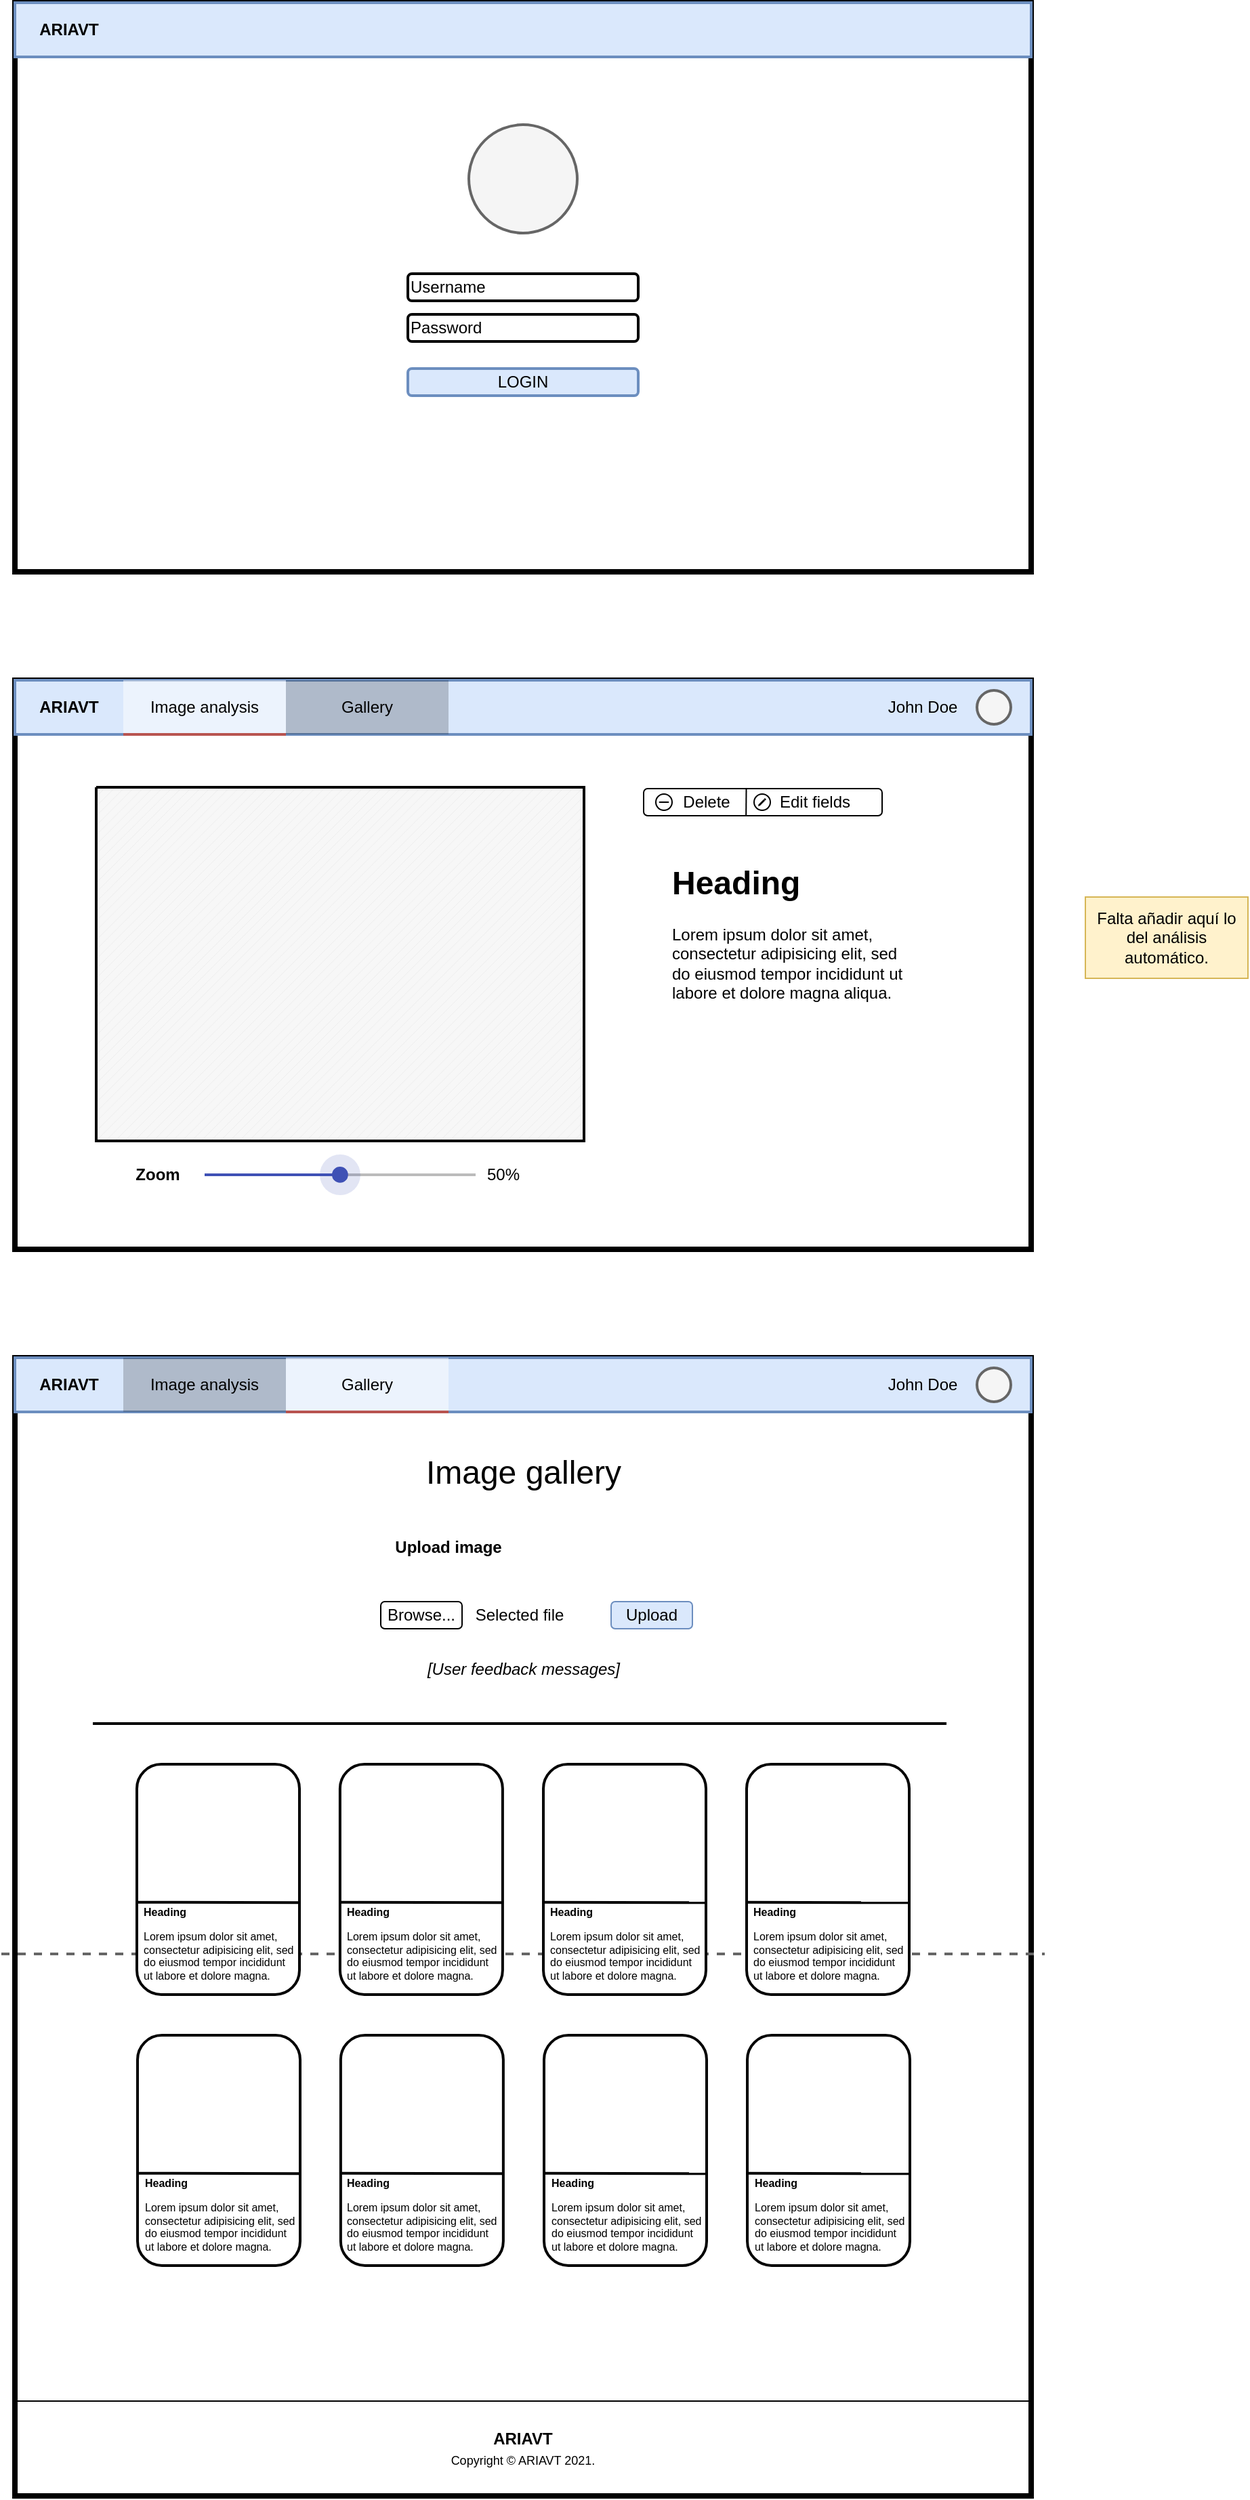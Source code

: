 <mxfile version="14.6.13" type="device"><diagram id="2P7J59rTbkqy2IfQGtok" name="Web"><mxGraphModel dx="3189" dy="2274" grid="1" gridSize="10" guides="1" tooltips="1" connect="1" arrows="1" fold="1" page="1" pageScale="1" pageWidth="850" pageHeight="1100" math="0" shadow="0"><root><mxCell id="0"/><mxCell id="1" parent="0"/><mxCell id="DQ-9Gm7jtD86IUFqT185-7" value="" style="rounded=0;whiteSpace=wrap;html=1;strokeWidth=4;fillColor=none;" parent="1" vertex="1"><mxGeometry x="-800" y="-540" width="750" height="420" as="geometry"/></mxCell><mxCell id="nACveJMZcyrTKCc8rdK--31" value="" style="verticalLabelPosition=bottom;verticalAlign=top;html=1;shape=mxgraph.basic.patternFillRect;fillStyle=diag;step=5;fillStrokeWidth=0.2;fillStrokeColor=#dddddd;shadow=0;sketch=0;fontSize=12;strokeColor=#000000;strokeWidth=2;align=center;fillColor=#F7F7F7;" vertex="1" parent="1"><mxGeometry x="-740" y="-461" width="360" height="261" as="geometry"/></mxCell><mxCell id="DQ-9Gm7jtD86IUFqT185-13" value="" style="rounded=0;whiteSpace=wrap;html=1;strokeWidth=4;fillColor=none;" parent="1" vertex="1"><mxGeometry x="-800" y="-40" width="750" height="840" as="geometry"/></mxCell><mxCell id="DQ-9Gm7jtD86IUFqT185-30" value="" style="endArrow=none;dashed=1;html=1;fontSize=12;strokeWidth=2;fillColor=#f5f5f5;strokeColor=#666666;" parent="1" edge="1"><mxGeometry width="50" height="50" relative="1" as="geometry"><mxPoint x="-810" y="400" as="sourcePoint"/><mxPoint x="-40" y="400" as="targetPoint"/></mxGeometry></mxCell><mxCell id="W2WXAp7lY0XjYyuK5m55-5" value="" style="rounded=0;whiteSpace=wrap;html=1;strokeWidth=4;fillColor=none;" parent="1" vertex="1"><mxGeometry x="-800" y="-1040" width="750" height="420" as="geometry"/></mxCell><mxCell id="W2WXAp7lY0XjYyuK5m55-7" value="" style="rounded=0;whiteSpace=wrap;html=1;strokeWidth=2;fillColor=#dae8fc;strokeColor=#6c8ebf;" parent="1" vertex="1"><mxGeometry x="-800" y="-1040" width="750" height="40" as="geometry"/></mxCell><mxCell id="W2WXAp7lY0XjYyuK5m55-10" value="Username" style="rounded=1;whiteSpace=wrap;html=1;strokeWidth=2;align=left;" parent="1" vertex="1"><mxGeometry x="-510" y="-840" width="170" height="20" as="geometry"/></mxCell><mxCell id="W2WXAp7lY0XjYyuK5m55-12" value="Password" style="rounded=1;whiteSpace=wrap;html=1;strokeWidth=2;align=left;" parent="1" vertex="1"><mxGeometry x="-510" y="-810" width="170" height="20" as="geometry"/></mxCell><mxCell id="W2WXAp7lY0XjYyuK5m55-15" value="LOGIN" style="rounded=1;whiteSpace=wrap;html=1;strokeWidth=2;align=center;fillColor=#dae8fc;strokeColor=#6c8ebf;" parent="1" vertex="1"><mxGeometry x="-510" y="-770" width="170" height="20" as="geometry"/></mxCell><mxCell id="W2WXAp7lY0XjYyuK5m55-16" value="" style="ellipse;whiteSpace=wrap;html=1;aspect=fixed;strokeWidth=2;align=center;fillColor=#f5f5f5;strokeColor=#666666;fontColor=#333333;" parent="1" vertex="1"><mxGeometry x="-465" y="-950" width="80" height="80" as="geometry"/></mxCell><mxCell id="W2WXAp7lY0XjYyuK5m55-17" value="ARIAVT" style="text;html=1;strokeColor=none;fillColor=none;align=center;verticalAlign=middle;whiteSpace=wrap;rounded=0;fontStyle=1" parent="1" vertex="1"><mxGeometry x="-780" y="-1030" width="40" height="20" as="geometry"/></mxCell><mxCell id="DQ-9Gm7jtD86IUFqT185-1" value="" style="rounded=0;whiteSpace=wrap;html=1;strokeWidth=2;fillColor=#dae8fc;strokeColor=#6c8ebf;" parent="1" vertex="1"><mxGeometry x="-800" y="-540" width="750" height="40" as="geometry"/></mxCell><mxCell id="DQ-9Gm7jtD86IUFqT185-6" value="ARIAVT" style="text;html=1;strokeColor=none;fillColor=none;align=center;verticalAlign=middle;whiteSpace=wrap;rounded=0;fontStyle=1" parent="1" vertex="1"><mxGeometry x="-780" y="-530" width="40" height="20" as="geometry"/></mxCell><mxCell id="DQ-9Gm7jtD86IUFqT185-8" value="Image analysis" style="rounded=0;whiteSpace=wrap;html=1;strokeColor=none;opacity=50;" parent="1" vertex="1"><mxGeometry x="-720" y="-540" width="120" height="40" as="geometry"/></mxCell><mxCell id="DQ-9Gm7jtD86IUFqT185-9" value="Gallery" style="rounded=0;whiteSpace=wrap;html=1;strokeColor=none;opacity=20;fillColor=#000000;" parent="1" vertex="1"><mxGeometry x="-600" y="-540" width="120" height="40" as="geometry"/></mxCell><mxCell id="DQ-9Gm7jtD86IUFqT185-10" value="" style="endArrow=none;html=1;entryX=1;entryY=1;entryDx=0;entryDy=0;exitX=0;exitY=1;exitDx=0;exitDy=0;strokeWidth=2;fillColor=#f8cecc;strokeColor=#b85450;" parent="1" source="DQ-9Gm7jtD86IUFqT185-8" target="DQ-9Gm7jtD86IUFqT185-8" edge="1"><mxGeometry width="50" height="50" relative="1" as="geometry"><mxPoint x="-670" y="-440" as="sourcePoint"/><mxPoint x="-620" y="-490" as="targetPoint"/></mxGeometry></mxCell><mxCell id="DQ-9Gm7jtD86IUFqT185-11" value="" style="ellipse;whiteSpace=wrap;html=1;aspect=fixed;strokeWidth=2;align=center;fillColor=#f5f5f5;strokeColor=#666666;fontColor=#333333;" parent="1" vertex="1"><mxGeometry x="-90" y="-532.5" width="25" height="25" as="geometry"/></mxCell><mxCell id="DQ-9Gm7jtD86IUFqT185-12" value="John Doe" style="text;html=1;strokeColor=none;fillColor=none;align=center;verticalAlign=middle;whiteSpace=wrap;rounded=0;opacity=50;" parent="1" vertex="1"><mxGeometry x="-160" y="-530" width="60" height="20" as="geometry"/></mxCell><mxCell id="DQ-9Gm7jtD86IUFqT185-14" value="" style="rounded=0;whiteSpace=wrap;html=1;strokeWidth=2;fillColor=#dae8fc;strokeColor=#6c8ebf;" parent="1" vertex="1"><mxGeometry x="-800" y="-40" width="750" height="40" as="geometry"/></mxCell><mxCell id="DQ-9Gm7jtD86IUFqT185-15" value="ARIAVT" style="text;html=1;strokeColor=none;fillColor=none;align=center;verticalAlign=middle;whiteSpace=wrap;rounded=0;fontStyle=1" parent="1" vertex="1"><mxGeometry x="-780" y="-30" width="40" height="20" as="geometry"/></mxCell><mxCell id="DQ-9Gm7jtD86IUFqT185-16" value="Image analysis" style="rounded=0;whiteSpace=wrap;html=1;strokeColor=none;opacity=20;fillColor=#000000;" parent="1" vertex="1"><mxGeometry x="-720" y="-40" width="120" height="40" as="geometry"/></mxCell><mxCell id="DQ-9Gm7jtD86IUFqT185-17" value="Gallery" style="rounded=0;whiteSpace=wrap;html=1;strokeColor=none;opacity=50;fillColor=#FFFFFF;" parent="1" vertex="1"><mxGeometry x="-600" y="-40" width="120" height="40" as="geometry"/></mxCell><mxCell id="DQ-9Gm7jtD86IUFqT185-18" value="" style="endArrow=none;html=1;entryX=1;entryY=1;entryDx=0;entryDy=0;strokeWidth=2;fillColor=#f8cecc;strokeColor=#b85450;exitX=0;exitY=1;exitDx=0;exitDy=0;" parent="1" source="DQ-9Gm7jtD86IUFqT185-17" target="DQ-9Gm7jtD86IUFqT185-17" edge="1"><mxGeometry width="50" height="50" relative="1" as="geometry"><mxPoint x="-602.527" as="sourcePoint"/><mxPoint x="-620" y="10" as="targetPoint"/></mxGeometry></mxCell><mxCell id="DQ-9Gm7jtD86IUFqT185-19" value="" style="ellipse;whiteSpace=wrap;html=1;aspect=fixed;strokeWidth=2;align=center;fillColor=#f5f5f5;strokeColor=#666666;fontColor=#333333;" parent="1" vertex="1"><mxGeometry x="-90" y="-32.5" width="25" height="25" as="geometry"/></mxCell><mxCell id="DQ-9Gm7jtD86IUFqT185-20" value="John Doe" style="text;html=1;strokeColor=none;fillColor=none;align=center;verticalAlign=middle;whiteSpace=wrap;rounded=0;opacity=50;" parent="1" vertex="1"><mxGeometry x="-160" y="-30" width="60" height="20" as="geometry"/></mxCell><mxCell id="DQ-9Gm7jtD86IUFqT185-21" value="" style="rounded=1;whiteSpace=wrap;html=1;fillColor=#FFFFFF;strokeWidth=2;" parent="1" vertex="1"><mxGeometry x="-710" y="260" width="120" height="170" as="geometry"/></mxCell><mxCell id="DQ-9Gm7jtD86IUFqT185-22" value="Image gallery" style="text;html=1;strokeColor=none;fillColor=none;align=center;verticalAlign=middle;whiteSpace=wrap;rounded=0;fontSize=24;" parent="1" vertex="1"><mxGeometry x="-542" y="30" width="235" height="30" as="geometry"/></mxCell><mxCell id="DQ-9Gm7jtD86IUFqT185-24" value="Upload" style="rounded=1;whiteSpace=wrap;html=1;fontSize=12;strokeColor=#6c8ebf;strokeWidth=1;fillColor=#dae8fc;verticalAlign=middle;" parent="1" vertex="1"><mxGeometry x="-360" y="140" width="60" height="20" as="geometry"/></mxCell><mxCell id="DQ-9Gm7jtD86IUFqT185-25" value="Upload image" style="text;html=1;strokeColor=none;fillColor=none;align=center;verticalAlign=middle;whiteSpace=wrap;rounded=0;fontSize=12;fontStyle=1" parent="1" vertex="1"><mxGeometry x="-530" y="90" width="100" height="20" as="geometry"/></mxCell><mxCell id="DQ-9Gm7jtD86IUFqT185-26" value="Browse..." style="rounded=1;whiteSpace=wrap;html=1;fontSize=12;strokeColor=#000000;strokeWidth=1;fillColor=#FFFFFF;" parent="1" vertex="1"><mxGeometry x="-530" y="140" width="60" height="20" as="geometry"/></mxCell><mxCell id="DQ-9Gm7jtD86IUFqT185-27" value="Selected file" style="text;html=1;strokeColor=none;fillColor=none;align=center;verticalAlign=middle;whiteSpace=wrap;rounded=0;fontSize=12;" parent="1" vertex="1"><mxGeometry x="-465" y="140" width="75" height="20" as="geometry"/></mxCell><mxCell id="DQ-9Gm7jtD86IUFqT185-28" value="" style="endArrow=none;html=1;fontSize=12;strokeWidth=2;" parent="1" edge="1"><mxGeometry width="50" height="50" relative="1" as="geometry"><mxPoint x="-742.5" y="230" as="sourcePoint"/><mxPoint x="-112.5" y="230" as="targetPoint"/></mxGeometry></mxCell><mxCell id="DQ-9Gm7jtD86IUFqT185-35" value="" style="endArrow=none;html=1;fontSize=12;strokeWidth=2;entryX=1.001;entryY=0.601;entryDx=0;entryDy=0;entryPerimeter=0;exitX=0.003;exitY=0.599;exitDx=0;exitDy=0;exitPerimeter=0;" parent="1" source="DQ-9Gm7jtD86IUFqT185-21" target="DQ-9Gm7jtD86IUFqT185-21" edge="1"><mxGeometry width="50" height="50" relative="1" as="geometry"><mxPoint x="-700" y="380" as="sourcePoint"/><mxPoint x="-650" y="330" as="targetPoint"/></mxGeometry></mxCell><mxCell id="DQ-9Gm7jtD86IUFqT185-40" value="&lt;h1 style=&quot;font-size: 8px&quot;&gt;&lt;font style=&quot;font-size: 8px&quot;&gt;Heading&lt;/font&gt;&lt;/h1&gt;&lt;p style=&quot;font-size: 8px&quot;&gt;Lorem ipsum dolor sit amet, consectetur adipisicing elit, sed do eiusmod tempor incididunt ut labore et dolore magna.&lt;/p&gt;" style="text;html=1;strokeColor=none;fillColor=none;spacing=5;spacingTop=-20;whiteSpace=wrap;overflow=hidden;rounded=0;fontSize=8;" parent="1" vertex="1"><mxGeometry x="-710" y="370" width="120" height="60" as="geometry"/></mxCell><mxCell id="DQ-9Gm7jtD86IUFqT185-42" value="" style="rounded=1;whiteSpace=wrap;html=1;fillColor=#FFFFFF;strokeWidth=2;" parent="1" vertex="1"><mxGeometry x="-560.06" y="260" width="120" height="170" as="geometry"/></mxCell><mxCell id="DQ-9Gm7jtD86IUFqT185-43" value="" style="endArrow=none;html=1;fontSize=12;strokeWidth=2;entryX=1.001;entryY=0.601;entryDx=0;entryDy=0;entryPerimeter=0;exitX=0.003;exitY=0.599;exitDx=0;exitDy=0;exitPerimeter=0;" parent="1" source="DQ-9Gm7jtD86IUFqT185-42" target="DQ-9Gm7jtD86IUFqT185-42" edge="1"><mxGeometry width="50" height="50" relative="1" as="geometry"><mxPoint x="-550.06" y="380" as="sourcePoint"/><mxPoint x="-500.06" y="330" as="targetPoint"/></mxGeometry></mxCell><mxCell id="DQ-9Gm7jtD86IUFqT185-44" value="&lt;h1 style=&quot;font-size: 8px&quot;&gt;&lt;font style=&quot;font-size: 8px&quot;&gt;Heading&lt;/font&gt;&lt;/h1&gt;&lt;p style=&quot;font-size: 8px&quot;&gt;Lorem ipsum dolor sit amet, consectetur adipisicing elit, sed do eiusmod tempor incididunt ut labore et dolore magna.&lt;/p&gt;" style="text;html=1;strokeColor=none;fillColor=none;spacing=5;spacingTop=-20;whiteSpace=wrap;overflow=hidden;rounded=0;fontSize=8;" parent="1" vertex="1"><mxGeometry x="-560.06" y="370" width="120" height="60" as="geometry"/></mxCell><mxCell id="DQ-9Gm7jtD86IUFqT185-45" value="" style="rounded=1;whiteSpace=wrap;html=1;fillColor=#FFFFFF;strokeWidth=2;" parent="1" vertex="1"><mxGeometry x="-410.0" y="260" width="120" height="170" as="geometry"/></mxCell><mxCell id="DQ-9Gm7jtD86IUFqT185-46" value="" style="endArrow=none;html=1;fontSize=12;strokeWidth=2;entryX=1.001;entryY=0.601;entryDx=0;entryDy=0;entryPerimeter=0;exitX=0.003;exitY=0.599;exitDx=0;exitDy=0;exitPerimeter=0;" parent="1" source="DQ-9Gm7jtD86IUFqT185-45" target="DQ-9Gm7jtD86IUFqT185-45" edge="1"><mxGeometry width="50" height="50" relative="1" as="geometry"><mxPoint x="-400.0" y="380" as="sourcePoint"/><mxPoint x="-350" y="330" as="targetPoint"/></mxGeometry></mxCell><mxCell id="DQ-9Gm7jtD86IUFqT185-47" value="&lt;h1 style=&quot;font-size: 8px&quot;&gt;&lt;font style=&quot;font-size: 8px&quot;&gt;Heading&lt;/font&gt;&lt;/h1&gt;&lt;p style=&quot;font-size: 8px&quot;&gt;Lorem ipsum dolor sit amet, consectetur adipisicing elit, sed do eiusmod tempor incididunt ut labore et dolore magna.&lt;/p&gt;" style="text;html=1;strokeColor=none;fillColor=none;spacing=5;spacingTop=-20;whiteSpace=wrap;overflow=hidden;rounded=0;fontSize=8;" parent="1" vertex="1"><mxGeometry x="-410.0" y="370" width="120" height="60" as="geometry"/></mxCell><mxCell id="DQ-9Gm7jtD86IUFqT185-48" value="" style="rounded=1;whiteSpace=wrap;html=1;fillColor=#FFFFFF;strokeWidth=2;" parent="1" vertex="1"><mxGeometry x="-260.0" y="260" width="120" height="170" as="geometry"/></mxCell><mxCell id="DQ-9Gm7jtD86IUFqT185-49" value="" style="endArrow=none;html=1;fontSize=12;strokeWidth=2;entryX=1.001;entryY=0.601;entryDx=0;entryDy=0;entryPerimeter=0;exitX=0.003;exitY=0.599;exitDx=0;exitDy=0;exitPerimeter=0;" parent="1" source="DQ-9Gm7jtD86IUFqT185-48" target="DQ-9Gm7jtD86IUFqT185-48" edge="1"><mxGeometry width="50" height="50" relative="1" as="geometry"><mxPoint x="-250.0" y="380" as="sourcePoint"/><mxPoint x="-200" y="330" as="targetPoint"/></mxGeometry></mxCell><mxCell id="DQ-9Gm7jtD86IUFqT185-50" value="&lt;h1 style=&quot;font-size: 8px&quot;&gt;&lt;font style=&quot;font-size: 8px&quot;&gt;Heading&lt;/font&gt;&lt;/h1&gt;&lt;p style=&quot;font-size: 8px&quot;&gt;Lorem ipsum dolor sit amet, consectetur adipisicing elit, sed do eiusmod tempor incididunt ut labore et dolore magna.&lt;/p&gt;" style="text;html=1;strokeColor=none;fillColor=none;spacing=5;spacingTop=-20;whiteSpace=wrap;overflow=hidden;rounded=0;fontSize=8;" parent="1" vertex="1"><mxGeometry x="-260.0" y="370" width="120" height="60" as="geometry"/></mxCell><mxCell id="DQ-9Gm7jtD86IUFqT185-51" value="" style="rounded=1;whiteSpace=wrap;html=1;fillColor=#FFFFFF;strokeWidth=2;" parent="1" vertex="1"><mxGeometry x="-709.5" y="460" width="120" height="170" as="geometry"/></mxCell><mxCell id="DQ-9Gm7jtD86IUFqT185-54" value="" style="endArrow=none;html=1;fontSize=12;strokeWidth=2;entryX=1.001;entryY=0.601;entryDx=0;entryDy=0;entryPerimeter=0;exitX=0.003;exitY=0.599;exitDx=0;exitDy=0;exitPerimeter=0;" parent="1" source="DQ-9Gm7jtD86IUFqT185-51" target="DQ-9Gm7jtD86IUFqT185-51" edge="1"><mxGeometry width="50" height="50" relative="1" as="geometry"><mxPoint x="-699.5" y="580" as="sourcePoint"/><mxPoint x="-649.5" y="530" as="targetPoint"/></mxGeometry></mxCell><mxCell id="DQ-9Gm7jtD86IUFqT185-55" value="&lt;h1 style=&quot;font-size: 8px&quot;&gt;&lt;font style=&quot;font-size: 8px&quot;&gt;Heading&lt;/font&gt;&lt;/h1&gt;&lt;p style=&quot;font-size: 8px&quot;&gt;Lorem ipsum dolor sit amet, consectetur adipisicing elit, sed do eiusmod tempor incididunt ut labore et dolore magna.&lt;/p&gt;" style="text;html=1;strokeColor=none;fillColor=none;spacing=5;spacingTop=-20;whiteSpace=wrap;overflow=hidden;rounded=0;fontSize=8;" parent="1" vertex="1"><mxGeometry x="-709.5" y="570" width="120" height="60" as="geometry"/></mxCell><mxCell id="DQ-9Gm7jtD86IUFqT185-56" value="" style="rounded=1;whiteSpace=wrap;html=1;fillColor=#FFFFFF;strokeWidth=2;" parent="1" vertex="1"><mxGeometry x="-559.56" y="460" width="120" height="170" as="geometry"/></mxCell><mxCell id="DQ-9Gm7jtD86IUFqT185-57" value="" style="endArrow=none;html=1;fontSize=12;strokeWidth=2;entryX=1.001;entryY=0.601;entryDx=0;entryDy=0;entryPerimeter=0;exitX=0.003;exitY=0.599;exitDx=0;exitDy=0;exitPerimeter=0;" parent="1" source="DQ-9Gm7jtD86IUFqT185-56" target="DQ-9Gm7jtD86IUFqT185-56" edge="1"><mxGeometry width="50" height="50" relative="1" as="geometry"><mxPoint x="-549.56" y="580" as="sourcePoint"/><mxPoint x="-499.56" y="530" as="targetPoint"/></mxGeometry></mxCell><mxCell id="DQ-9Gm7jtD86IUFqT185-58" value="&lt;h1 style=&quot;font-size: 8px&quot;&gt;&lt;font style=&quot;font-size: 8px&quot;&gt;Heading&lt;/font&gt;&lt;/h1&gt;&lt;p style=&quot;font-size: 8px&quot;&gt;Lorem ipsum dolor sit amet, consectetur adipisicing elit, sed do eiusmod tempor incididunt ut labore et dolore magna.&lt;/p&gt;" style="text;html=1;strokeColor=none;fillColor=none;spacing=5;spacingTop=-20;whiteSpace=wrap;overflow=hidden;rounded=0;fontSize=8;" parent="1" vertex="1"><mxGeometry x="-559.56" y="570" width="120" height="60" as="geometry"/></mxCell><mxCell id="DQ-9Gm7jtD86IUFqT185-59" value="" style="rounded=1;whiteSpace=wrap;html=1;fillColor=#FFFFFF;strokeWidth=2;" parent="1" vertex="1"><mxGeometry x="-409.5" y="460" width="120" height="170" as="geometry"/></mxCell><mxCell id="DQ-9Gm7jtD86IUFqT185-60" value="" style="endArrow=none;html=1;fontSize=12;strokeWidth=2;entryX=1.001;entryY=0.601;entryDx=0;entryDy=0;entryPerimeter=0;exitX=0.003;exitY=0.599;exitDx=0;exitDy=0;exitPerimeter=0;" parent="1" source="DQ-9Gm7jtD86IUFqT185-59" target="DQ-9Gm7jtD86IUFqT185-59" edge="1"><mxGeometry width="50" height="50" relative="1" as="geometry"><mxPoint x="-399.5" y="580" as="sourcePoint"/><mxPoint x="-349.5" y="530" as="targetPoint"/></mxGeometry></mxCell><mxCell id="DQ-9Gm7jtD86IUFqT185-61" value="&lt;h1 style=&quot;font-size: 8px&quot;&gt;&lt;font style=&quot;font-size: 8px&quot;&gt;Heading&lt;/font&gt;&lt;/h1&gt;&lt;p style=&quot;font-size: 8px&quot;&gt;Lorem ipsum dolor sit amet, consectetur adipisicing elit, sed do eiusmod tempor incididunt ut labore et dolore magna.&lt;/p&gt;" style="text;html=1;strokeColor=none;fillColor=none;spacing=5;spacingTop=-20;whiteSpace=wrap;overflow=hidden;rounded=0;fontSize=8;" parent="1" vertex="1"><mxGeometry x="-409.5" y="570" width="120" height="60" as="geometry"/></mxCell><mxCell id="DQ-9Gm7jtD86IUFqT185-62" value="" style="rounded=1;whiteSpace=wrap;html=1;fillColor=#FFFFFF;strokeWidth=2;" parent="1" vertex="1"><mxGeometry x="-259.5" y="460" width="120" height="170" as="geometry"/></mxCell><mxCell id="DQ-9Gm7jtD86IUFqT185-63" value="" style="endArrow=none;html=1;fontSize=12;strokeWidth=2;entryX=1.001;entryY=0.601;entryDx=0;entryDy=0;entryPerimeter=0;exitX=0.003;exitY=0.599;exitDx=0;exitDy=0;exitPerimeter=0;" parent="1" source="DQ-9Gm7jtD86IUFqT185-62" target="DQ-9Gm7jtD86IUFqT185-62" edge="1"><mxGeometry width="50" height="50" relative="1" as="geometry"><mxPoint x="-249.5" y="580" as="sourcePoint"/><mxPoint x="-199.5" y="530" as="targetPoint"/></mxGeometry></mxCell><mxCell id="DQ-9Gm7jtD86IUFqT185-64" value="&lt;h1 style=&quot;font-size: 8px&quot;&gt;&lt;font style=&quot;font-size: 8px&quot;&gt;Heading&lt;/font&gt;&lt;/h1&gt;&lt;p style=&quot;font-size: 8px&quot;&gt;Lorem ipsum dolor sit amet, consectetur adipisicing elit, sed do eiusmod tempor incididunt ut labore et dolore magna.&lt;/p&gt;" style="text;html=1;strokeColor=none;fillColor=none;spacing=5;spacingTop=-20;whiteSpace=wrap;overflow=hidden;rounded=0;fontSize=8;" parent="1" vertex="1"><mxGeometry x="-259.5" y="570" width="120" height="60" as="geometry"/></mxCell><mxCell id="DQ-9Gm7jtD86IUFqT185-65" value="&lt;b style=&quot;font-size: 12px&quot;&gt;ARIAVT&lt;/b&gt;&lt;br&gt;&lt;font style=&quot;font-size: 9px&quot;&gt;Copyright © ARIAVT 2021.&lt;/font&gt;" style="rounded=0;whiteSpace=wrap;html=1;fontSize=12;strokeColor=#000000;strokeWidth=1;fillColor=none;" parent="1" vertex="1"><mxGeometry x="-800" y="730" width="750" height="70" as="geometry"/></mxCell><mxCell id="DQ-9Gm7jtD86IUFqT185-66" value="[User feedback messages]" style="text;html=1;align=center;verticalAlign=middle;whiteSpace=wrap;rounded=0;fontSize=12;fontStyle=2" parent="1" vertex="1"><mxGeometry x="-513" y="180" width="177" height="20" as="geometry"/></mxCell><mxCell id="nACveJMZcyrTKCc8rdK--3" value="&lt;h1&gt;Heading&lt;/h1&gt;&lt;p&gt;Lorem ipsum dolor sit amet, consectetur adipisicing elit, sed do eiusmod tempor incididunt ut labore et dolore magna aliqua.&lt;/p&gt;" style="text;html=1;strokeColor=none;fillColor=none;spacing=5;spacingTop=-20;whiteSpace=wrap;overflow=hidden;rounded=0;" vertex="1" parent="1"><mxGeometry x="-320" y="-410" width="190" height="120" as="geometry"/></mxCell><mxCell id="nACveJMZcyrTKCc8rdK--7" value="" style="dashed=0;verticalLabelPosition=bottom;verticalAlign=top;align=center;shape=mxgraph.gmdl.sliderFocused;barPos=50;strokeColor=#3F51B5;opacity=100;strokeWidth=2;fillColor=#3F51B5;handleSize=30;shadow=0;sketch=0;" vertex="1" parent="1"><mxGeometry x="-660" y="-190" width="200" height="30" as="geometry"/></mxCell><mxCell id="nACveJMZcyrTKCc8rdK--8" value="Zoom" style="text;html=1;align=center;verticalAlign=middle;resizable=0;points=[];autosize=1;strokeColor=none;fontStyle=1" vertex="1" parent="1"><mxGeometry x="-720" y="-185" width="50" height="20" as="geometry"/></mxCell><mxCell id="nACveJMZcyrTKCc8rdK--9" value="50%" style="text;html=1;align=center;verticalAlign=middle;resizable=0;points=[];autosize=1;strokeColor=none;fontStyle=0" vertex="1" parent="1"><mxGeometry x="-460" y="-185" width="40" height="20" as="geometry"/></mxCell><mxCell id="nACveJMZcyrTKCc8rdK--12" value="" style="rounded=1;whiteSpace=wrap;html=1;shadow=0;sketch=0;strokeWidth=1;" vertex="1" parent="1"><mxGeometry x="-336" y="-460" width="176" height="20" as="geometry"/></mxCell><mxCell id="nACveJMZcyrTKCc8rdK--14" value="" style="html=1;verticalLabelPosition=bottom;align=center;labelBackgroundColor=#ffffff;verticalAlign=top;strokeWidth=1;shadow=0;dashed=0;shape=mxgraph.ios7.icons.delete;sketch=0;fontSize=12;" vertex="1" parent="1"><mxGeometry x="-327" y="-456" width="12" height="12" as="geometry"/></mxCell><mxCell id="nACveJMZcyrTKCc8rdK--16" value="Delete" style="text;html=1;align=center;verticalAlign=bottom;resizable=0;points=[];autosize=1;strokeColor=none;fontSize=12;" vertex="1" parent="1"><mxGeometry x="-315" y="-461" width="50" height="20" as="geometry"/></mxCell><mxCell id="nACveJMZcyrTKCc8rdK--23" value="Edit fields" style="text;html=1;align=center;verticalAlign=bottom;resizable=0;points=[];autosize=1;strokeColor=none;fontSize=12;" vertex="1" parent="1"><mxGeometry x="-245.5" y="-461" width="70" height="20" as="geometry"/></mxCell><mxCell id="nACveJMZcyrTKCc8rdK--24" value="" style="ellipse;whiteSpace=wrap;html=1;aspect=fixed;shadow=0;sketch=0;fontSize=12;strokeColor=#000000;strokeWidth=1;fillColor=#ffffff;align=center;" vertex="1" parent="1"><mxGeometry x="-254.5" y="-456" width="12" height="12" as="geometry"/></mxCell><mxCell id="nACveJMZcyrTKCc8rdK--25" value="" style="dashed=0;aspect=fixed;verticalLabelPosition=bottom;verticalAlign=top;align=center;shape=mxgraph.gmdl.edit;strokeColor=none;shadow=0;sketch=0;fontSize=12;fillColor=#000000;" vertex="1" parent="1"><mxGeometry x="-251.5" y="-453" width="6" height="6" as="geometry"/></mxCell><mxCell id="nACveJMZcyrTKCc8rdK--27" value="" style="endArrow=none;html=1;fontSize=12;" edge="1" parent="1"><mxGeometry width="50" height="50" relative="1" as="geometry"><mxPoint x="-260.4" y="-440" as="sourcePoint"/><mxPoint x="-260.24" y="-460" as="targetPoint"/></mxGeometry></mxCell><mxCell id="nACveJMZcyrTKCc8rdK--34" value="Falta añadir aquí lo del análisis automático." style="rounded=0;whiteSpace=wrap;html=1;shadow=0;sketch=0;fontSize=12;strokeColor=#d6b656;strokeWidth=1;fillColor=#fff2cc;align=center;" vertex="1" parent="1"><mxGeometry x="-10" y="-380" width="120" height="60" as="geometry"/></mxCell></root></mxGraphModel></diagram></mxfile>